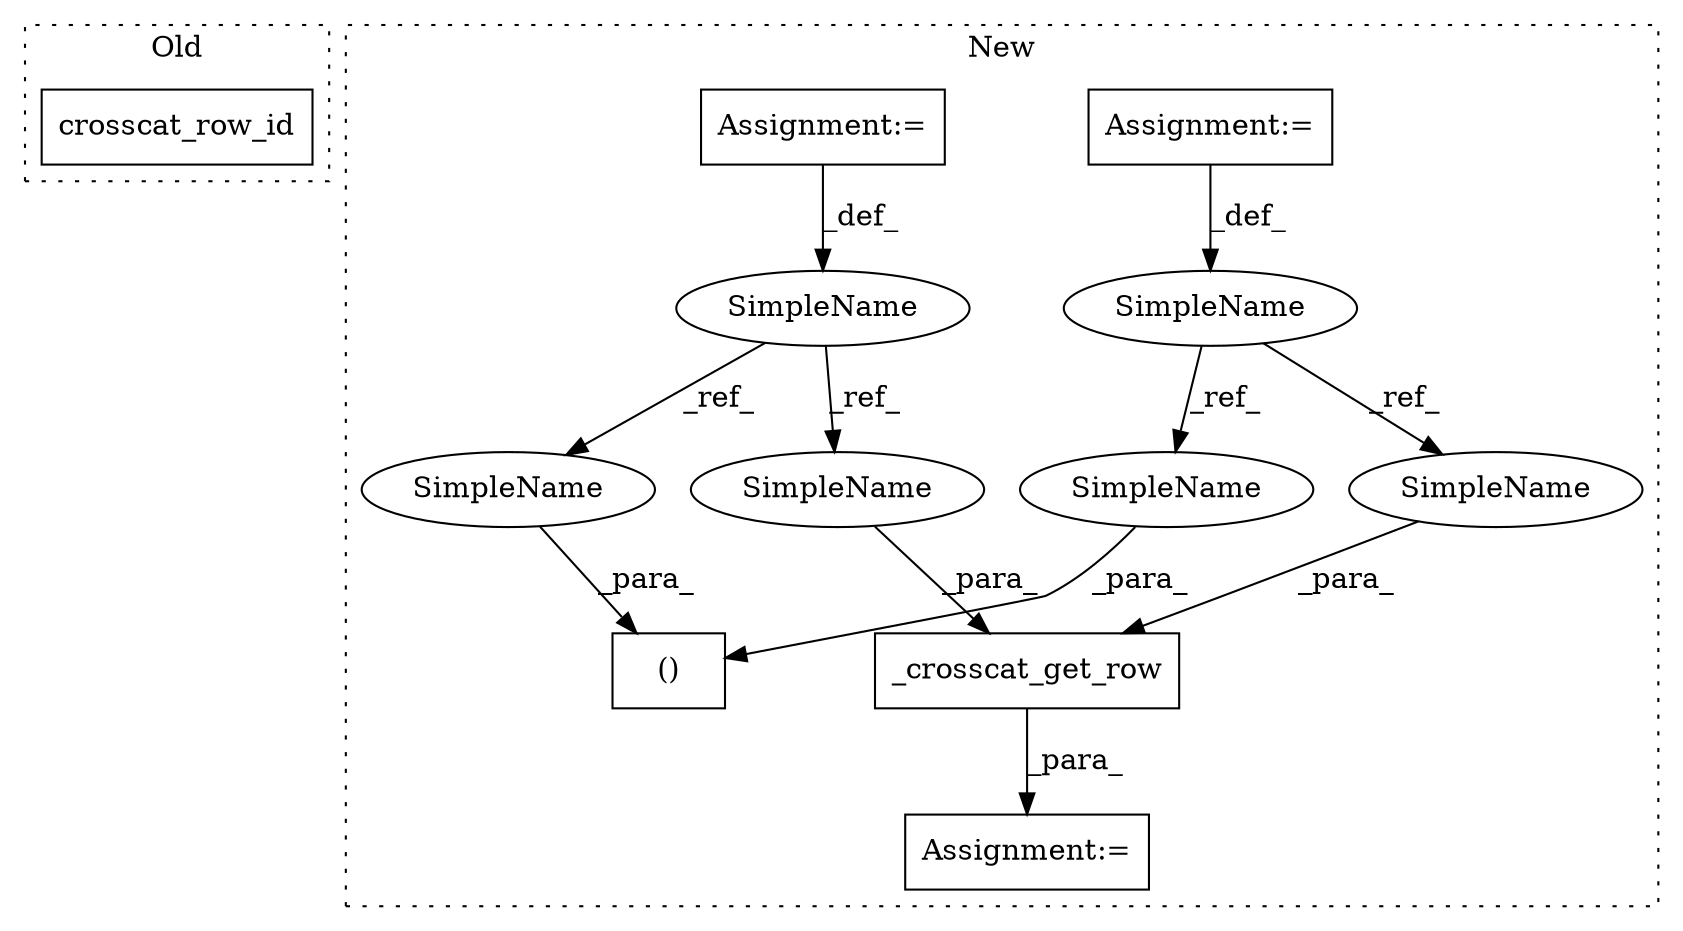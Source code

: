 digraph G {
subgraph cluster0 {
1 [label="crosscat_row_id" a="32" s="33777,33798" l="16,1" shape="box"];
label = "Old";
style="dotted";
}
subgraph cluster1 {
2 [label="()" a="106" s="42831" l="48" shape="box"];
3 [label="Assignment:=" a="7" s="42767" l="1" shape="box"];
4 [label="Assignment:=" a="7" s="42879" l="2" shape="box"];
5 [label="Assignment:=" a="7" s="42699" l="1" shape="box"];
6 [label="SimpleName" a="42" s="42759" l="8" shape="ellipse"];
7 [label="_crosscat_get_row" a="32" s="42886,42944" l="18,1" shape="box"];
8 [label="SimpleName" a="42" s="42691" l="8" shape="ellipse"];
9 [label="SimpleName" a="42" s="42850" l="8" shape="ellipse"];
10 [label="SimpleName" a="42" s="42927" l="8" shape="ellipse"];
11 [label="SimpleName" a="42" s="42936" l="8" shape="ellipse"];
12 [label="SimpleName" a="42" s="42871" l="8" shape="ellipse"];
label = "New";
style="dotted";
}
3 -> 6 [label="_def_"];
5 -> 8 [label="_def_"];
6 -> 11 [label="_ref_"];
6 -> 12 [label="_ref_"];
7 -> 4 [label="_para_"];
8 -> 9 [label="_ref_"];
8 -> 10 [label="_ref_"];
9 -> 2 [label="_para_"];
10 -> 7 [label="_para_"];
11 -> 7 [label="_para_"];
12 -> 2 [label="_para_"];
}